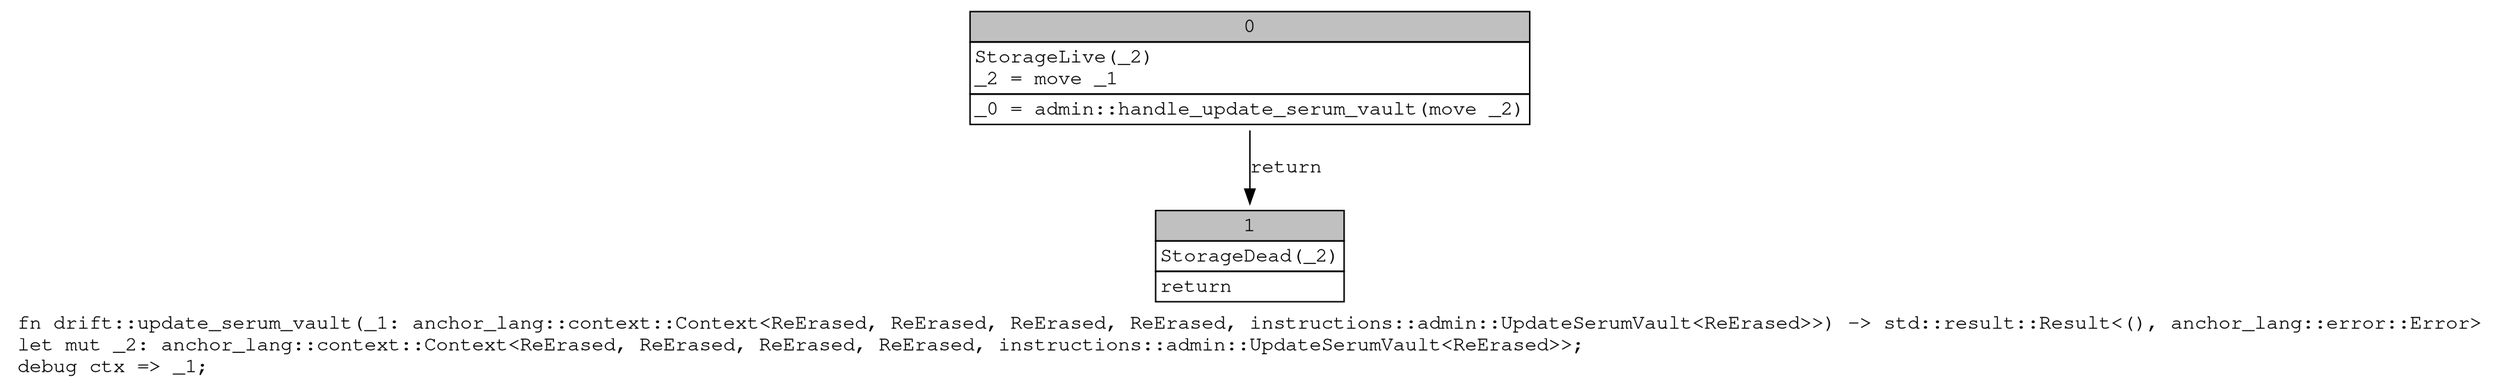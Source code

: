 digraph Mir_0_20019 {
    graph [fontname="Courier, monospace"];
    node [fontname="Courier, monospace"];
    edge [fontname="Courier, monospace"];
    label=<fn drift::update_serum_vault(_1: anchor_lang::context::Context&lt;ReErased, ReErased, ReErased, ReErased, instructions::admin::UpdateSerumVault&lt;ReErased&gt;&gt;) -&gt; std::result::Result&lt;(), anchor_lang::error::Error&gt;<br align="left"/>let mut _2: anchor_lang::context::Context&lt;ReErased, ReErased, ReErased, ReErased, instructions::admin::UpdateSerumVault&lt;ReErased&gt;&gt;;<br align="left"/>debug ctx =&gt; _1;<br align="left"/>>;
    bb0__0_20019 [shape="none", label=<<table border="0" cellborder="1" cellspacing="0"><tr><td bgcolor="gray" align="center" colspan="1">0</td></tr><tr><td align="left" balign="left">StorageLive(_2)<br/>_2 = move _1<br/></td></tr><tr><td align="left">_0 = admin::handle_update_serum_vault(move _2)</td></tr></table>>];
    bb1__0_20019 [shape="none", label=<<table border="0" cellborder="1" cellspacing="0"><tr><td bgcolor="gray" align="center" colspan="1">1</td></tr><tr><td align="left" balign="left">StorageDead(_2)<br/></td></tr><tr><td align="left">return</td></tr></table>>];
    bb0__0_20019 -> bb1__0_20019 [label="return"];
}
